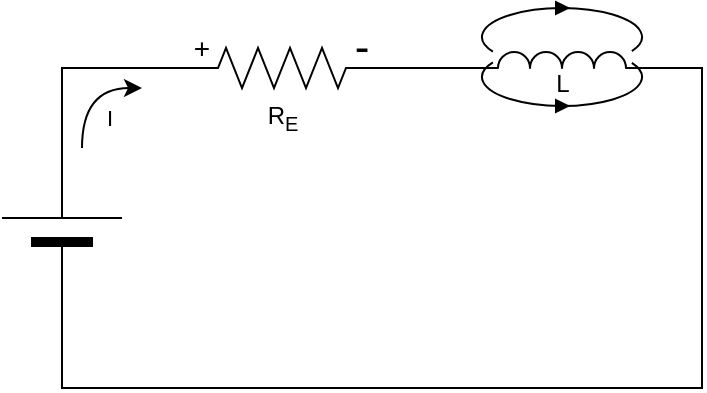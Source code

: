 <mxfile version="28.2.8">
  <diagram name="Page-1" id="KrV62NsMxbxOYL2rbyKl">
    <mxGraphModel dx="403" dy="510" grid="1" gridSize="10" guides="1" tooltips="1" connect="1" arrows="1" fold="1" page="1" pageScale="1" pageWidth="827" pageHeight="1169" math="1" shadow="0">
      <root>
        <mxCell id="0" />
        <mxCell id="1" parent="0" />
        <mxCell id="UlTAZHztDQkDToVEm9iA-11" value="+" style="text;html=1;whiteSpace=wrap;strokeColor=none;fillColor=none;align=center;verticalAlign=middle;rounded=0;fontFamily=Helvetica;fontSize=14;fontColor=default;labelBackgroundColor=default;convertToSvg=1;" vertex="1" parent="1">
          <mxGeometry x="260" y="100" width="20" height="20" as="geometry" />
        </mxCell>
        <mxCell id="UlTAZHztDQkDToVEm9iA-12" value="-" style="text;html=1;whiteSpace=wrap;strokeColor=none;fillColor=none;align=center;verticalAlign=middle;rounded=0;fontFamily=Helvetica;fontSize=22;fontColor=default;labelBackgroundColor=default;convertToSvg=1;" vertex="1" parent="1">
          <mxGeometry x="340" y="100" width="20" height="20" as="geometry" />
        </mxCell>
        <mxCell id="UlTAZHztDQkDToVEm9iA-10" value="I" style="text;html=1;whiteSpace=wrap;strokeColor=none;fillColor=none;align=center;verticalAlign=middle;rounded=0;fontFamily=Helvetica;fontSize=11;fontColor=default;labelBackgroundColor=default;convertToSvg=1;" vertex="1" parent="1">
          <mxGeometry x="214" y="135" width="20" height="20" as="geometry" />
        </mxCell>
        <mxCell id="UlTAZHztDQkDToVEm9iA-1" value="" style="verticalLabelPosition=bottom;shadow=0;dashed=0;align=center;fillColor=strokeColor;html=1;verticalAlign=top;strokeWidth=1;shape=mxgraph.electrical.miscellaneous.monocell_battery;rotation=-90;" vertex="1" parent="1">
          <mxGeometry x="150" y="170" width="100" height="60" as="geometry" />
        </mxCell>
        <mxCell id="UlTAZHztDQkDToVEm9iA-2" value="L" style="pointerEvents=1;verticalLabelPosition=bottom;shadow=0;dashed=0;align=center;html=1;verticalAlign=middle;shape=mxgraph.electrical.inductors.inductor_3;convertToSvg=1;spacingBottom=-7;spacing=2;" vertex="1" parent="1">
          <mxGeometry x="400" y="112" width="100" height="8" as="geometry" />
        </mxCell>
        <mxCell id="UlTAZHztDQkDToVEm9iA-3" value="R&lt;sub&gt;E&lt;/sub&gt;" style="pointerEvents=1;verticalLabelPosition=bottom;shadow=0;dashed=0;align=center;html=1;verticalAlign=top;shape=mxgraph.electrical.resistors.resistor_2;convertToSvg=1;" vertex="1" parent="1">
          <mxGeometry x="260" y="110" width="100" height="20" as="geometry" />
        </mxCell>
        <mxCell id="UlTAZHztDQkDToVEm9iA-4" style="edgeStyle=orthogonalEdgeStyle;rounded=0;orthogonalLoop=1;jettySize=auto;html=1;exitX=1;exitY=0.5;exitDx=0;exitDy=0;exitPerimeter=0;entryX=0;entryY=0.5;entryDx=0;entryDy=0;entryPerimeter=0;endArrow=none;endFill=0;" edge="1" parent="1" source="UlTAZHztDQkDToVEm9iA-1" target="UlTAZHztDQkDToVEm9iA-3">
          <mxGeometry relative="1" as="geometry" />
        </mxCell>
        <mxCell id="UlTAZHztDQkDToVEm9iA-6" style="edgeStyle=orthogonalEdgeStyle;shape=connector;rounded=0;orthogonalLoop=1;jettySize=auto;html=1;exitX=1;exitY=0.5;exitDx=0;exitDy=0;exitPerimeter=0;entryX=0;entryY=1;entryDx=0;entryDy=0;entryPerimeter=0;strokeColor=default;align=center;verticalAlign=middle;fontFamily=Helvetica;fontSize=11;fontColor=default;labelBackgroundColor=default;endArrow=none;endFill=0;" edge="1" parent="1" source="UlTAZHztDQkDToVEm9iA-3" target="UlTAZHztDQkDToVEm9iA-2">
          <mxGeometry relative="1" as="geometry">
            <Array as="points">
              <mxPoint x="390" y="120" />
              <mxPoint x="390" y="120" />
            </Array>
          </mxGeometry>
        </mxCell>
        <mxCell id="UlTAZHztDQkDToVEm9iA-7" style="edgeStyle=orthogonalEdgeStyle;shape=connector;rounded=0;orthogonalLoop=1;jettySize=auto;html=1;exitX=1;exitY=1;exitDx=0;exitDy=0;exitPerimeter=0;entryX=0;entryY=0.5;entryDx=0;entryDy=0;entryPerimeter=0;strokeColor=default;align=center;verticalAlign=middle;fontFamily=Helvetica;fontSize=11;fontColor=default;labelBackgroundColor=default;endArrow=none;endFill=0;" edge="1" parent="1" source="UlTAZHztDQkDToVEm9iA-2" target="UlTAZHztDQkDToVEm9iA-1">
          <mxGeometry relative="1" as="geometry">
            <Array as="points">
              <mxPoint x="520" y="120" />
              <mxPoint x="520" y="280" />
              <mxPoint x="200" y="280" />
            </Array>
          </mxGeometry>
        </mxCell>
        <mxCell id="UlTAZHztDQkDToVEm9iA-9" value="" style="curved=1;endArrow=classic;html=1;rounded=0;strokeColor=default;align=center;verticalAlign=middle;fontFamily=Helvetica;fontSize=11;fontColor=default;labelBackgroundColor=default;edgeStyle=orthogonalEdgeStyle;" edge="1" parent="1">
          <mxGeometry width="50" height="50" relative="1" as="geometry">
            <mxPoint x="210" y="160" as="sourcePoint" />
            <mxPoint x="240" y="130" as="targetPoint" />
            <Array as="points">
              <mxPoint x="210" y="130" />
            </Array>
          </mxGeometry>
        </mxCell>
        <mxCell id="UlTAZHztDQkDToVEm9iA-14" value="" style="verticalLabelPosition=bottom;verticalAlign=top;html=1;shape=mxgraph.basic.arc;startAngle=0.666;endAngle=0.331;fontFamily=Helvetica;fontSize=11;fontColor=default;labelBackgroundColor=default;" vertex="1" parent="1">
          <mxGeometry x="410" y="90" width="80" height="29" as="geometry" />
        </mxCell>
        <mxCell id="UlTAZHztDQkDToVEm9iA-22" value="" style="verticalLabelPosition=bottom;verticalAlign=top;html=1;shape=mxgraph.basic.arc;startAngle=0.666;endAngle=0.331;fontFamily=Helvetica;fontSize=11;fontColor=default;labelBackgroundColor=default;flipV=1;" vertex="1" parent="1">
          <mxGeometry x="410" y="110" width="80" height="29" as="geometry" />
        </mxCell>
        <mxCell id="UlTAZHztDQkDToVEm9iA-23" value="" style="shadow=0;dashed=0;align=center;verticalAlign=middle;shape=mxgraph.arrows2.arrow;dy=0.99;dx=10;notch=0;fontFamily=Helvetica;fontSize=11;fontColor=default;labelBackgroundColor=default;gradientColor=none;fillColor=light-dark(#000000,#FFFFFF);" vertex="1" parent="1">
          <mxGeometry x="447" y="136" width="6" height="6" as="geometry" />
        </mxCell>
        <mxCell id="UlTAZHztDQkDToVEm9iA-24" value="" style="shadow=0;dashed=0;align=center;verticalAlign=middle;shape=mxgraph.arrows2.arrow;dy=0.99;dx=10;notch=0;fontFamily=Helvetica;fontSize=11;fontColor=default;labelBackgroundColor=default;gradientColor=none;fillColor=light-dark(#000000,#FFFFFF);" vertex="1" parent="1">
          <mxGeometry x="447" y="87" width="6" height="6" as="geometry" />
        </mxCell>
      </root>
    </mxGraphModel>
  </diagram>
</mxfile>
